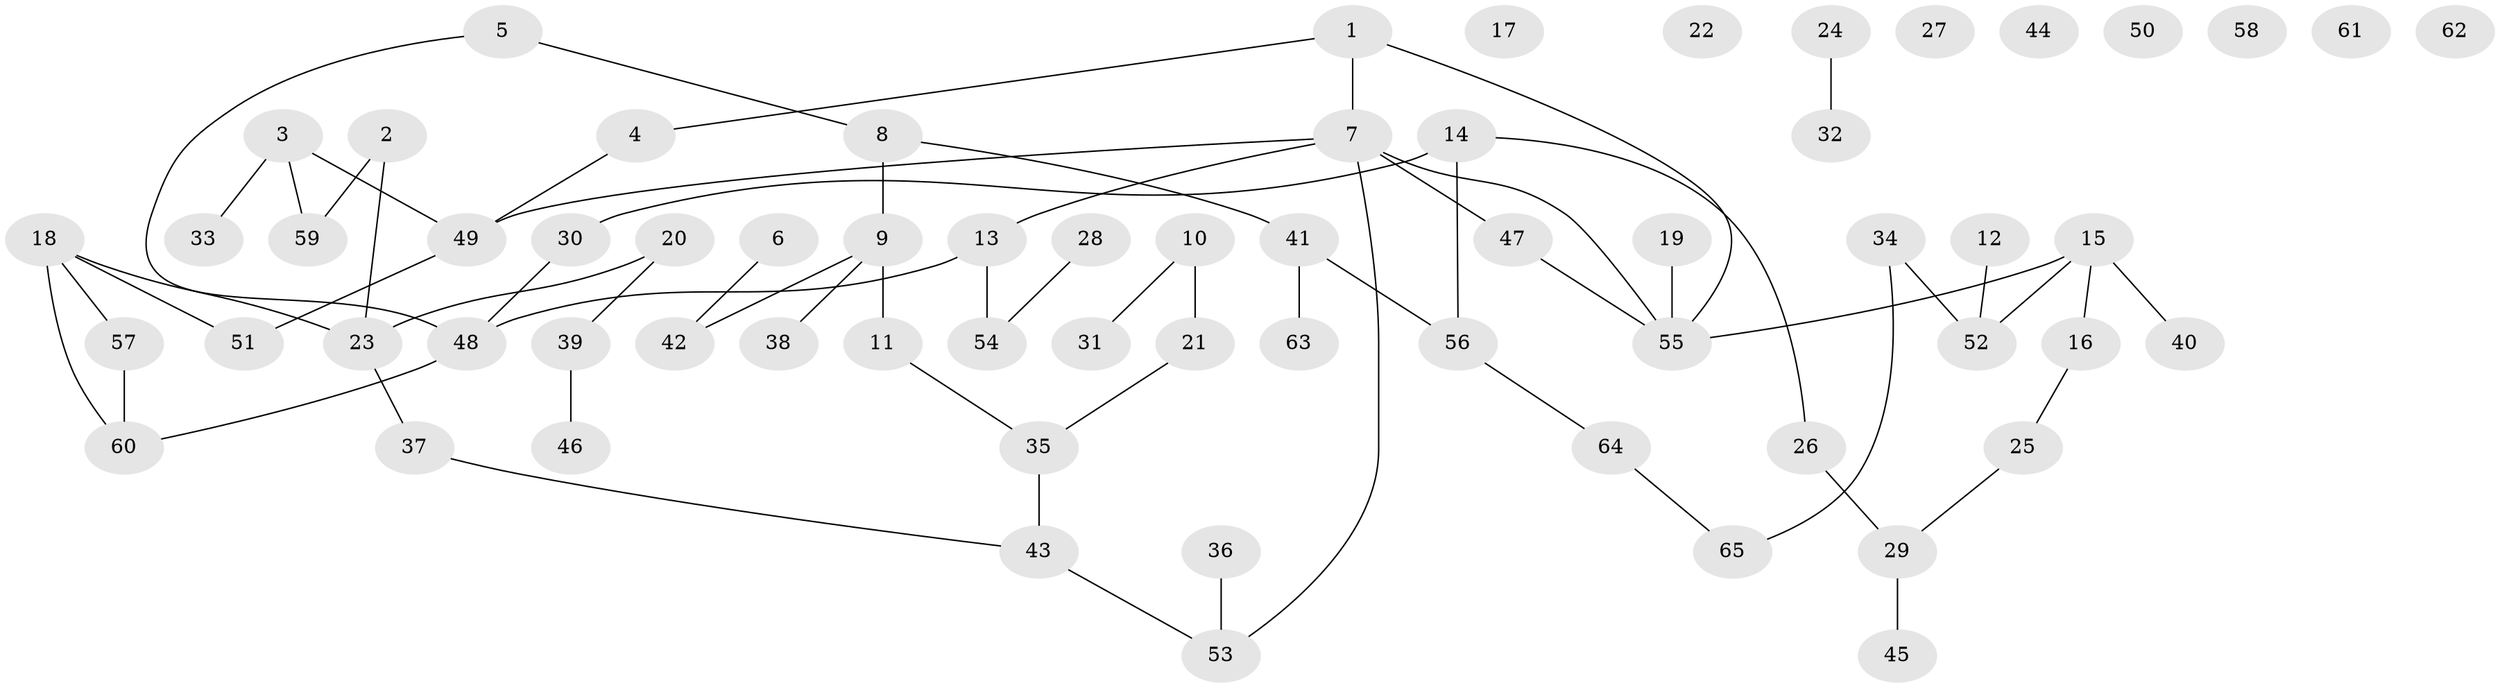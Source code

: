 // coarse degree distribution, {3: 0.23529411764705882, 9: 0.058823529411764705, 1: 0.35294117647058826, 5: 0.058823529411764705, 2: 0.29411764705882354}
// Generated by graph-tools (version 1.1) at 2025/48/03/04/25 22:48:23]
// undirected, 65 vertices, 66 edges
graph export_dot {
  node [color=gray90,style=filled];
  1;
  2;
  3;
  4;
  5;
  6;
  7;
  8;
  9;
  10;
  11;
  12;
  13;
  14;
  15;
  16;
  17;
  18;
  19;
  20;
  21;
  22;
  23;
  24;
  25;
  26;
  27;
  28;
  29;
  30;
  31;
  32;
  33;
  34;
  35;
  36;
  37;
  38;
  39;
  40;
  41;
  42;
  43;
  44;
  45;
  46;
  47;
  48;
  49;
  50;
  51;
  52;
  53;
  54;
  55;
  56;
  57;
  58;
  59;
  60;
  61;
  62;
  63;
  64;
  65;
  1 -- 4;
  1 -- 7;
  1 -- 55;
  2 -- 23;
  2 -- 59;
  3 -- 33;
  3 -- 49;
  3 -- 59;
  4 -- 49;
  5 -- 8;
  5 -- 48;
  6 -- 42;
  7 -- 13;
  7 -- 47;
  7 -- 49;
  7 -- 53;
  7 -- 55;
  8 -- 9;
  8 -- 41;
  9 -- 11;
  9 -- 38;
  9 -- 42;
  10 -- 21;
  10 -- 31;
  11 -- 35;
  12 -- 52;
  13 -- 48;
  13 -- 54;
  14 -- 26;
  14 -- 30;
  14 -- 56;
  15 -- 16;
  15 -- 40;
  15 -- 52;
  15 -- 55;
  16 -- 25;
  18 -- 23;
  18 -- 51;
  18 -- 57;
  18 -- 60;
  19 -- 55;
  20 -- 23;
  20 -- 39;
  21 -- 35;
  23 -- 37;
  24 -- 32;
  25 -- 29;
  26 -- 29;
  28 -- 54;
  29 -- 45;
  30 -- 48;
  34 -- 52;
  34 -- 65;
  35 -- 43;
  36 -- 53;
  37 -- 43;
  39 -- 46;
  41 -- 56;
  41 -- 63;
  43 -- 53;
  47 -- 55;
  48 -- 60;
  49 -- 51;
  56 -- 64;
  57 -- 60;
  64 -- 65;
}
